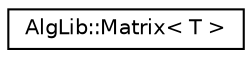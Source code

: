 digraph "Graphical Class Hierarchy"
{
  edge [fontname="Helvetica",fontsize="10",labelfontname="Helvetica",labelfontsize="10"];
  node [fontname="Helvetica",fontsize="10",shape=record];
  rankdir="LR";
  Node1 [label="AlgLib::Matrix\< T \>",height=0.2,width=0.4,color="black", fillcolor="white", style="filled",URL="$class_alg_lib_1_1_matrix.html"];
}
